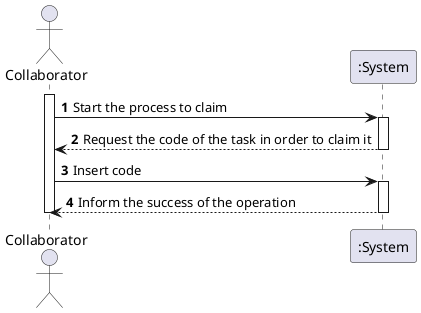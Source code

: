 @startuml
'https://plantuml.com/sequence-diagram

autonumber

'hide footbox
actor "Collaborator" as ADM

participant ":System" as UI

activate ADM
ADM -> UI : Start the process to claim
activate UI
UI --> ADM : Request the code of the task in order to claim it
deactivate UI

ADM -> UI : Insert code
activate UI

UI --> ADM : Inform the success of the operation
deactivate UI



deactivate ADM

@enduml


@enduml